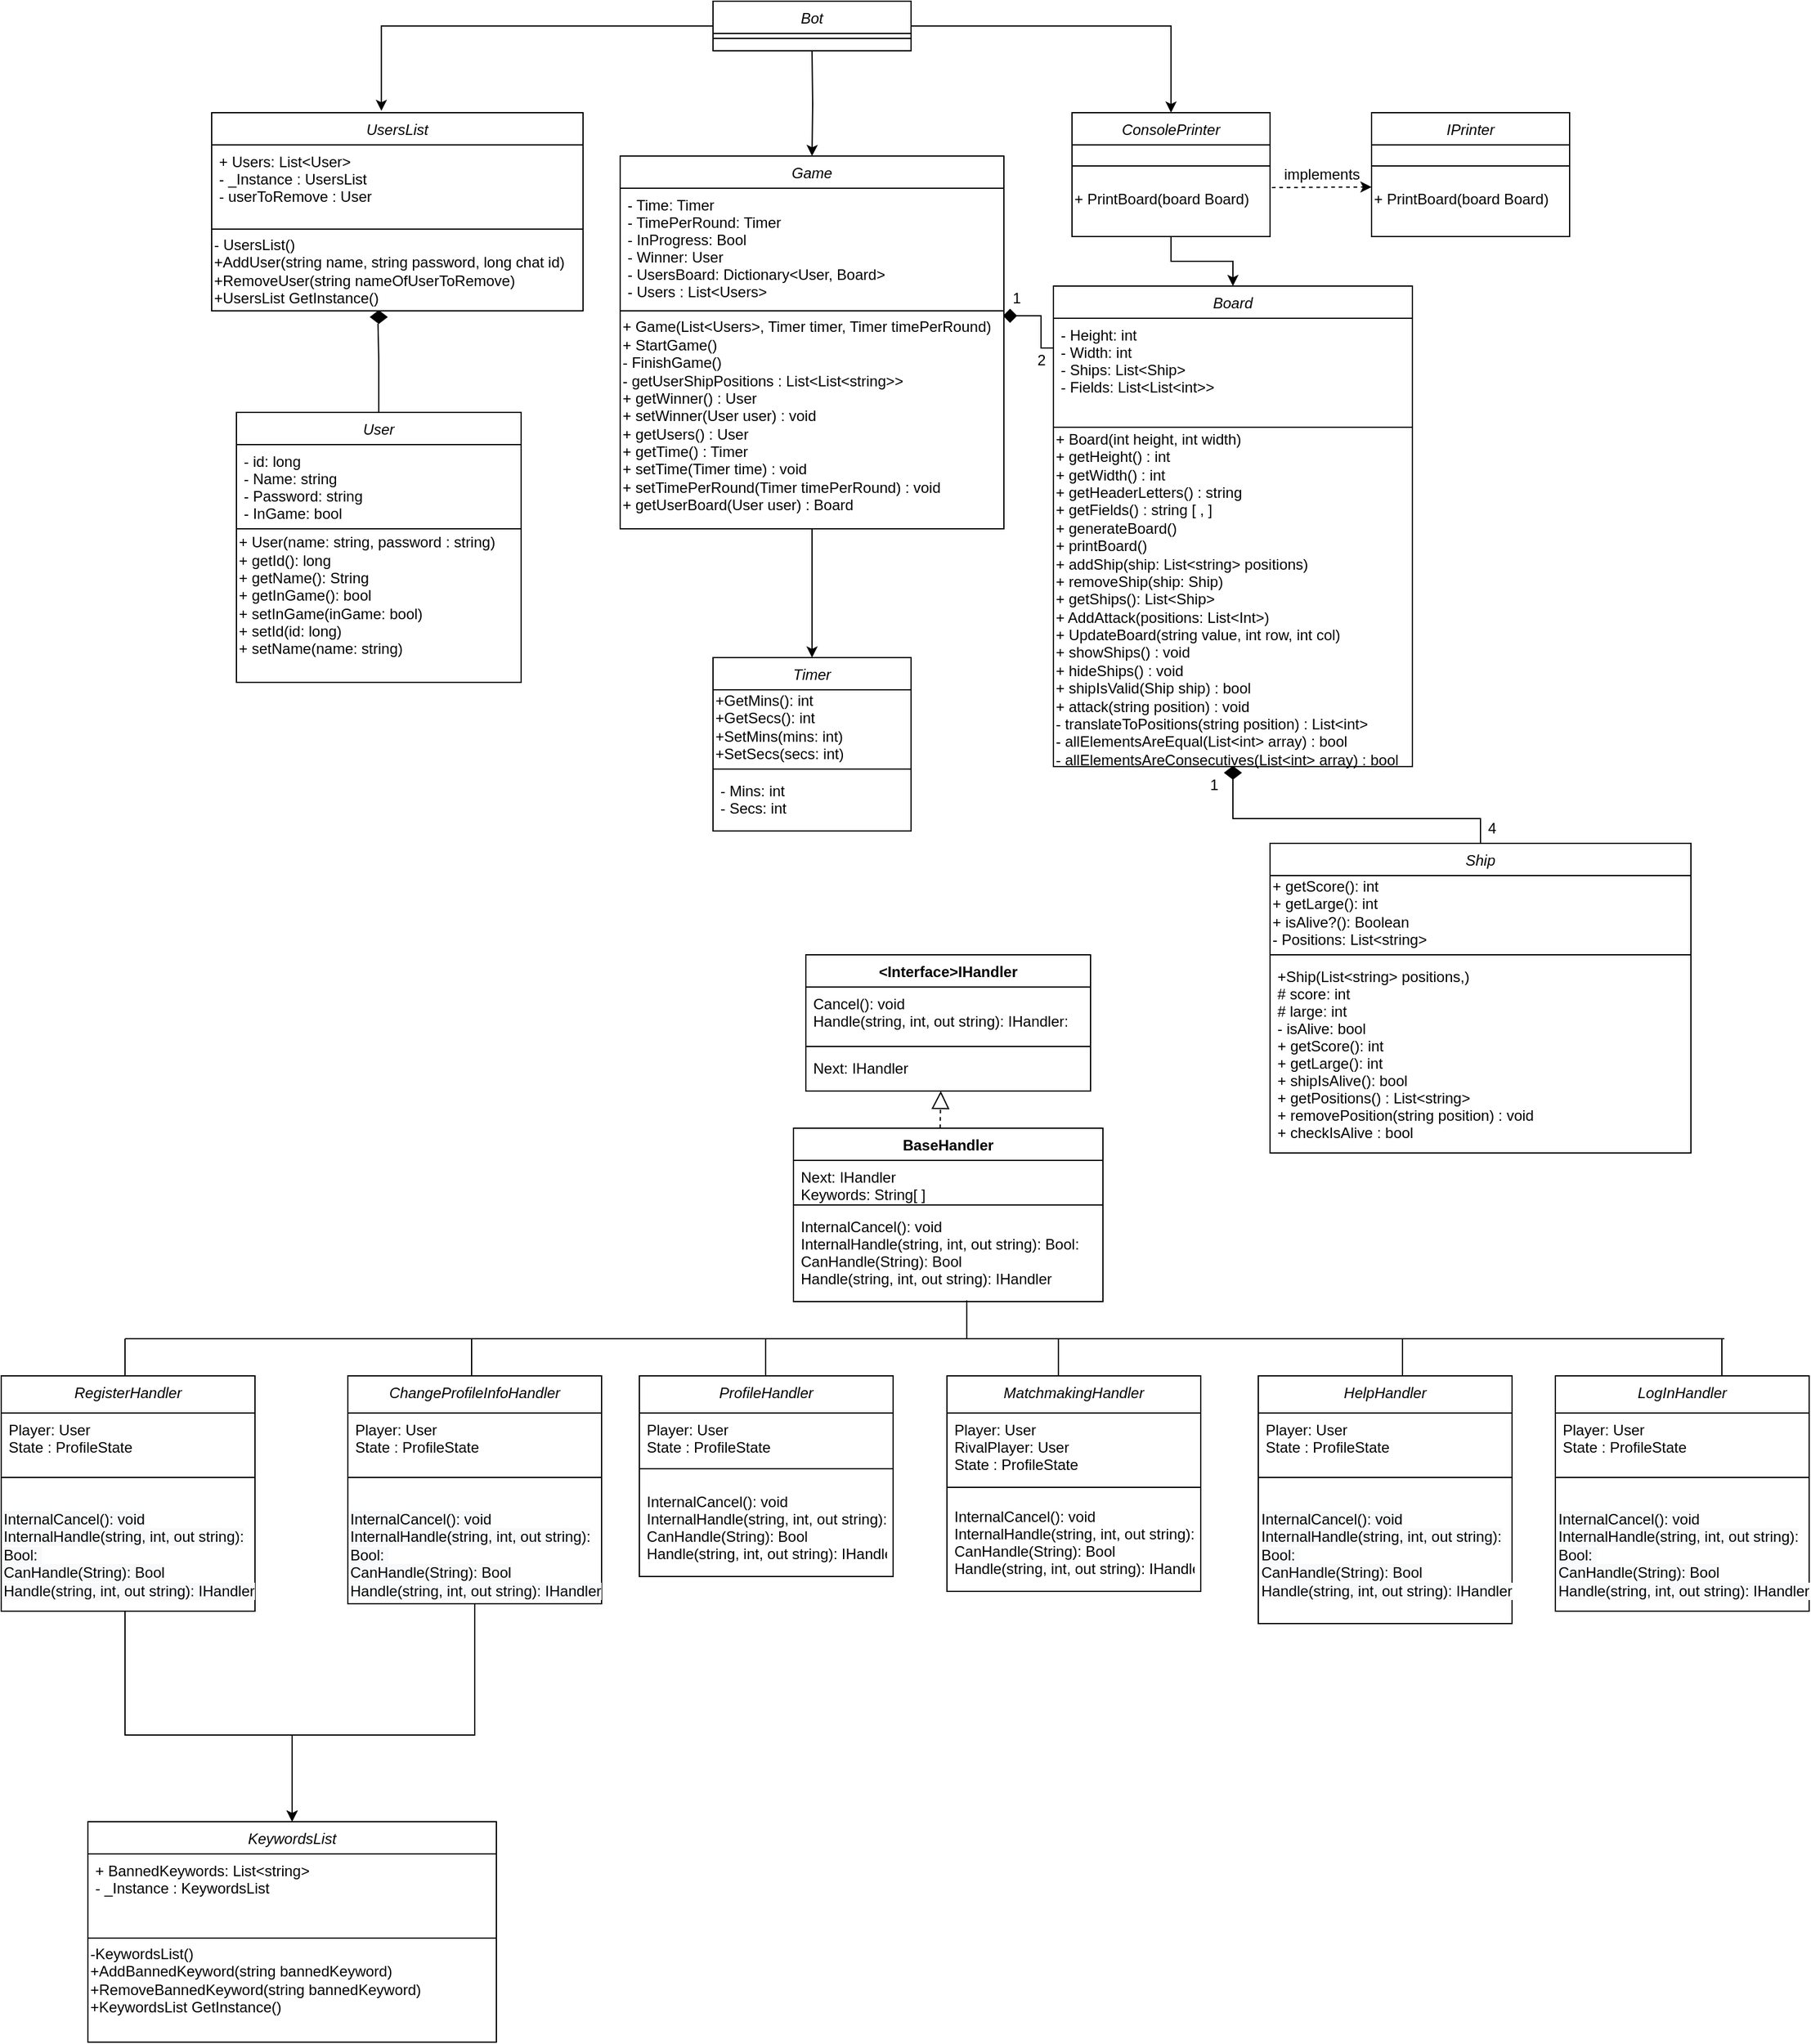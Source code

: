 <mxfile version="20.0.1" type="device"><diagram id="C5RBs43oDa-KdzZeNtuy" name="Page-1"><mxGraphModel dx="2249" dy="794" grid="1" gridSize="10" guides="1" tooltips="1" connect="1" arrows="1" fold="1" page="1" pageScale="1" pageWidth="827" pageHeight="1169" math="0" shadow="0"><root><mxCell id="WIyWlLk6GJQsqaUBKTNV-0"/><mxCell id="WIyWlLk6GJQsqaUBKTNV-1" parent="WIyWlLk6GJQsqaUBKTNV-0"/><mxCell id="zkfFHV4jXpPFQw0GAbJ--0" value="Ship" style="swimlane;fontStyle=2;align=center;verticalAlign=top;childLayout=stackLayout;horizontal=1;startSize=26;horizontalStack=0;resizeParent=1;resizeLast=0;collapsible=1;marginBottom=0;rounded=0;shadow=0;strokeWidth=1;" parent="WIyWlLk6GJQsqaUBKTNV-1" vertex="1"><mxGeometry x="235" y="680" width="340" height="250" as="geometry"><mxRectangle x="230" y="140" width="160" height="26" as="alternateBounds"/></mxGeometry></mxCell><mxCell id="Oa3BnOsL49yQoCvlADtk-10" value="+ getScore(): int&lt;br&gt;+ getLarge(): int&lt;br&gt;+ isAlive?(): Boolean&lt;br&gt;- Positions: List&amp;lt;string&amp;gt;" style="text;html=1;align=left;verticalAlign=middle;resizable=0;points=[];autosize=1;strokeColor=none;fillColor=none;" parent="zkfFHV4jXpPFQw0GAbJ--0" vertex="1"><mxGeometry y="26" width="340" height="60" as="geometry"/></mxCell><mxCell id="zkfFHV4jXpPFQw0GAbJ--4" value="" style="line;html=1;strokeWidth=1;align=left;verticalAlign=middle;spacingTop=-1;spacingLeft=3;spacingRight=3;rotatable=0;labelPosition=right;points=[];portConstraint=eastwest;" parent="zkfFHV4jXpPFQw0GAbJ--0" vertex="1"><mxGeometry y="86" width="340" height="8" as="geometry"/></mxCell><mxCell id="zkfFHV4jXpPFQw0GAbJ--3" value="+Ship(List&lt;string&gt; positions,)&#10;# score: int&#10;# large: int&#10;- isAlive: bool&#10;+ getScore(): int&#10;+ getLarge(): int&#10;+ shipIsAlive(): bool&#10;+ getPositions() : List&lt;string&gt;&#10;+ removePosition(string position) : void&#10;+ checkIsAlive : bool&#10;" style="text;align=left;verticalAlign=top;spacingLeft=4;spacingRight=4;overflow=hidden;rotatable=0;points=[[0,0.5],[1,0.5]];portConstraint=eastwest;rounded=0;shadow=0;html=0;" parent="zkfFHV4jXpPFQw0GAbJ--0" vertex="1"><mxGeometry y="94" width="340" height="156" as="geometry"/></mxCell><mxCell id="Oa3BnOsL49yQoCvlADtk-0" value="User" style="swimlane;fontStyle=2;align=center;verticalAlign=top;childLayout=stackLayout;horizontal=1;startSize=26;horizontalStack=0;resizeParent=1;resizeLast=0;collapsible=1;marginBottom=0;rounded=0;shadow=0;strokeWidth=1;" parent="WIyWlLk6GJQsqaUBKTNV-1" vertex="1"><mxGeometry x="-600" y="332" width="230" height="218" as="geometry"><mxRectangle x="230" y="140" width="160" height="26" as="alternateBounds"/></mxGeometry></mxCell><mxCell id="Oa3BnOsL49yQoCvlADtk-1" value="- id: long&#10;- Name: string&#10;- Password: string&#10;- InGame: bool" style="text;align=left;verticalAlign=top;spacingLeft=4;spacingRight=4;overflow=hidden;rotatable=0;points=[[0,0.5],[1,0.5]];portConstraint=eastwest;rounded=0;shadow=0;html=0;" parent="Oa3BnOsL49yQoCvlADtk-0" vertex="1"><mxGeometry y="26" width="230" height="64" as="geometry"/></mxCell><mxCell id="Oa3BnOsL49yQoCvlADtk-2" value="" style="line;html=1;strokeWidth=1;align=left;verticalAlign=middle;spacingTop=-1;spacingLeft=3;spacingRight=3;rotatable=0;labelPosition=right;points=[];portConstraint=eastwest;" parent="Oa3BnOsL49yQoCvlADtk-0" vertex="1"><mxGeometry y="90" width="230" height="8" as="geometry"/></mxCell><mxCell id="Oa3BnOsL49yQoCvlADtk-8" value="+ User(name: string, password : string)&amp;nbsp;&lt;br&gt;+ getId(): long&lt;br&gt;+ getName(): String&lt;br&gt;+ getInGame(): bool&lt;br&gt;+ setInGame(inGame: bool)&lt;br&gt;+ setId(id: long)&lt;br&gt;+ setName(name: string)" style="text;html=1;align=left;verticalAlign=middle;resizable=0;points=[];autosize=1;strokeColor=none;fillColor=none;" parent="Oa3BnOsL49yQoCvlADtk-0" vertex="1"><mxGeometry y="98" width="230" height="100" as="geometry"/></mxCell><mxCell id="Oa3BnOsL49yQoCvlADtk-11" value="Board" style="swimlane;fontStyle=2;align=center;verticalAlign=top;childLayout=stackLayout;horizontal=1;startSize=26;horizontalStack=0;resizeParent=1;resizeLast=0;collapsible=1;marginBottom=0;rounded=0;shadow=0;strokeWidth=1;" parent="WIyWlLk6GJQsqaUBKTNV-1" vertex="1"><mxGeometry x="60" y="230" width="290" height="388" as="geometry"><mxRectangle x="230" y="140" width="160" height="26" as="alternateBounds"/></mxGeometry></mxCell><mxCell id="Oa3BnOsL49yQoCvlADtk-12" value="- Height: int&#10;- Width: int&#10;- Ships: List&lt;Ship&gt;&#10;- Fields: List&lt;List&lt;int&gt;&gt;" style="text;align=left;verticalAlign=top;spacingLeft=4;spacingRight=4;overflow=hidden;rotatable=0;points=[[0,0.5],[1,0.5]];portConstraint=eastwest;rounded=0;shadow=0;html=0;" parent="Oa3BnOsL49yQoCvlADtk-11" vertex="1"><mxGeometry y="26" width="290" height="84" as="geometry"/></mxCell><mxCell id="Oa3BnOsL49yQoCvlADtk-13" value="" style="line;html=1;strokeWidth=1;align=left;verticalAlign=middle;spacingTop=-1;spacingLeft=3;spacingRight=3;rotatable=0;labelPosition=right;points=[];portConstraint=eastwest;" parent="Oa3BnOsL49yQoCvlADtk-11" vertex="1"><mxGeometry y="110" width="290" height="8" as="geometry"/></mxCell><mxCell id="Oa3BnOsL49yQoCvlADtk-14" value="+ Board(int height, int width)&lt;br&gt;+ getHeight() : int&lt;br&gt;+ getWidth() : int&lt;br&gt;+ getHeaderLetters() : string&lt;br&gt;+ getFields() : string [ , ]&lt;br&gt;+ generateBoard()&lt;br&gt;+ printBoard()&lt;br&gt;+ addShip(ship: List&amp;lt;string&amp;gt; positions)&lt;br&gt;+ removeShip(ship: Ship)&lt;br&gt;+ getShips(): List&amp;lt;Ship&amp;gt;&lt;br&gt;+ AddAttack(positions: List&amp;lt;Int&amp;gt;)&lt;br&gt;+ UpdateBoard(string value, int row, int col)&lt;br&gt;+ showShips() : void&lt;br&gt;+ hideShips() : void&lt;br&gt;+ shipIsValid(Ship ship) : bool&lt;br&gt;+ attack(string position) : void&lt;br&gt;- translateToPositions(string position) : List&amp;lt;int&amp;gt;&lt;br&gt;- allElementsAreEqual(List&amp;lt;int&amp;gt; array) : bool&lt;br&gt;- allElementsAreConsecutives(List&amp;lt;int&amp;gt; array) : bool" style="text;html=1;align=left;verticalAlign=middle;resizable=0;points=[];autosize=1;strokeColor=none;fillColor=none;" parent="Oa3BnOsL49yQoCvlADtk-11" vertex="1"><mxGeometry y="118" width="290" height="270" as="geometry"/></mxCell><mxCell id="Oa3BnOsL49yQoCvlADtk-26" style="edgeStyle=orthogonalEdgeStyle;rounded=0;orthogonalLoop=1;jettySize=auto;html=1;entryX=0.457;entryY=-0.009;entryDx=0;entryDy=0;entryPerimeter=0;" parent="WIyWlLk6GJQsqaUBKTNV-1" source="Oa3BnOsL49yQoCvlADtk-15" target="OAGCVq-hqidTslg90V7y-17" edge="1"><mxGeometry relative="1" as="geometry"/></mxCell><mxCell id="Oa3BnOsL49yQoCvlADtk-27" style="edgeStyle=orthogonalEdgeStyle;rounded=0;orthogonalLoop=1;jettySize=auto;html=1;entryX=0.5;entryY=0;entryDx=0;entryDy=0;" parent="WIyWlLk6GJQsqaUBKTNV-1" target="Oa3BnOsL49yQoCvlADtk-20" edge="1"><mxGeometry relative="1" as="geometry"><mxPoint x="-135" y="40" as="sourcePoint"/></mxGeometry></mxCell><mxCell id="Oa3BnOsL49yQoCvlADtk-32" style="edgeStyle=orthogonalEdgeStyle;rounded=0;orthogonalLoop=1;jettySize=auto;html=1;entryX=0.5;entryY=0;entryDx=0;entryDy=0;" parent="WIyWlLk6GJQsqaUBKTNV-1" source="Oa3BnOsL49yQoCvlADtk-15" target="Oa3BnOsL49yQoCvlADtk-28" edge="1"><mxGeometry relative="1" as="geometry"/></mxCell><mxCell id="Oa3BnOsL49yQoCvlADtk-15" value="Bot" style="swimlane;fontStyle=2;align=center;verticalAlign=top;childLayout=stackLayout;horizontal=1;startSize=26;horizontalStack=0;resizeParent=1;resizeLast=0;collapsible=1;marginBottom=0;rounded=0;shadow=0;strokeWidth=1;" parent="WIyWlLk6GJQsqaUBKTNV-1" vertex="1"><mxGeometry x="-215" width="160" height="40" as="geometry"><mxRectangle x="230" y="140" width="160" height="26" as="alternateBounds"/></mxGeometry></mxCell><mxCell id="Oa3BnOsL49yQoCvlADtk-17" value="" style="line;html=1;strokeWidth=1;align=left;verticalAlign=middle;spacingTop=-1;spacingLeft=3;spacingRight=3;rotatable=0;labelPosition=right;points=[];portConstraint=eastwest;" parent="Oa3BnOsL49yQoCvlADtk-15" vertex="1"><mxGeometry y="26" width="160" height="8" as="geometry"/></mxCell><mxCell id="Oa3BnOsL49yQoCvlADtk-20" value="Game" style="swimlane;fontStyle=2;align=center;verticalAlign=top;childLayout=stackLayout;horizontal=1;startSize=26;horizontalStack=0;resizeParent=1;resizeLast=0;collapsible=1;marginBottom=0;rounded=0;shadow=0;strokeWidth=1;" parent="WIyWlLk6GJQsqaUBKTNV-1" vertex="1"><mxGeometry x="-290" y="125" width="310" height="301" as="geometry"><mxRectangle x="230" y="140" width="160" height="26" as="alternateBounds"/></mxGeometry></mxCell><mxCell id="Oa3BnOsL49yQoCvlADtk-21" value="- Time: Timer&#10;- TimePerRound: Timer&#10;- InProgress: Bool&#10;- Winner: User&#10;- UsersBoard: Dictionary&lt;User, Board&gt;&#10;- Users : List&lt;Users&gt;&#10;&#10;" style="text;align=left;verticalAlign=top;spacingLeft=4;spacingRight=4;overflow=hidden;rotatable=0;points=[[0,0.5],[1,0.5]];portConstraint=eastwest;rounded=0;shadow=0;html=0;" parent="Oa3BnOsL49yQoCvlADtk-20" vertex="1"><mxGeometry y="26" width="310" height="94" as="geometry"/></mxCell><mxCell id="Oa3BnOsL49yQoCvlADtk-22" value="" style="line;html=1;strokeWidth=1;align=left;verticalAlign=middle;spacingTop=-1;spacingLeft=3;spacingRight=3;rotatable=0;labelPosition=right;points=[];portConstraint=eastwest;" parent="Oa3BnOsL49yQoCvlADtk-20" vertex="1"><mxGeometry y="120" width="310" height="10" as="geometry"/></mxCell><mxCell id="Oa3BnOsL49yQoCvlADtk-23" value="+ Game(List&amp;lt;Users&amp;gt;, Timer timer, Timer timePerRound)&lt;br&gt;+ StartGame()&lt;br&gt;- FinishGame()&lt;br&gt;- getUserShipPositions : List&amp;lt;List&amp;lt;string&amp;gt;&amp;gt;&lt;br&gt;+ getWinner() : User&lt;br&gt;+ setWinner(User user) : void&lt;br&gt;+ getUsers() : User&lt;br&gt;+ getTime() : Timer&lt;br&gt;+ setTime(Timer time) : void&lt;br&gt;+ setTimePerRound(Timer timePerRound) : void&lt;br&gt;+ getUserBoard(User user) : Board" style="text;html=1;align=left;verticalAlign=middle;resizable=0;points=[];autosize=1;strokeColor=none;fillColor=none;" parent="Oa3BnOsL49yQoCvlADtk-20" vertex="1"><mxGeometry y="130" width="310" height="160" as="geometry"/></mxCell><mxCell id="Oa3BnOsL49yQoCvlADtk-28" value="ConsolePrinter" style="swimlane;fontStyle=2;align=center;verticalAlign=top;childLayout=stackLayout;horizontal=1;startSize=26;horizontalStack=0;resizeParent=1;resizeLast=0;collapsible=1;marginBottom=0;rounded=0;shadow=0;strokeWidth=1;" parent="WIyWlLk6GJQsqaUBKTNV-1" vertex="1"><mxGeometry x="75" y="90" width="160" height="100" as="geometry"><mxRectangle x="230" y="140" width="160" height="26" as="alternateBounds"/></mxGeometry></mxCell><mxCell id="Oa3BnOsL49yQoCvlADtk-30" value="" style="line;html=1;strokeWidth=1;align=left;verticalAlign=middle;spacingTop=-1;spacingLeft=3;spacingRight=3;rotatable=0;labelPosition=right;points=[];portConstraint=eastwest;" parent="Oa3BnOsL49yQoCvlADtk-28" vertex="1"><mxGeometry y="26" width="160" height="34" as="geometry"/></mxCell><mxCell id="Oa3BnOsL49yQoCvlADtk-31" value="+ PrintBoard(board Board)" style="text;html=1;align=left;verticalAlign=middle;resizable=0;points=[];autosize=1;strokeColor=none;fillColor=none;" parent="Oa3BnOsL49yQoCvlADtk-28" vertex="1"><mxGeometry y="60" width="160" height="20" as="geometry"/></mxCell><mxCell id="Oa3BnOsL49yQoCvlADtk-37" style="edgeStyle=orthogonalEdgeStyle;rounded=0;orthogonalLoop=1;jettySize=auto;html=1;entryX=0.5;entryY=0;entryDx=0;entryDy=0;exitX=0.5;exitY=1;exitDx=0;exitDy=0;" parent="WIyWlLk6GJQsqaUBKTNV-1" source="Oa3BnOsL49yQoCvlADtk-28" target="Oa3BnOsL49yQoCvlADtk-11" edge="1"><mxGeometry relative="1" as="geometry"><mxPoint x="120" y="200" as="sourcePoint"/></mxGeometry></mxCell><mxCell id="bSqjZZMT7xmnevvYRMz8-1" value="" style="rhombus;whiteSpace=wrap;html=1;fillColor=#000000;" parent="WIyWlLk6GJQsqaUBKTNV-1" vertex="1"><mxGeometry x="20" y="249" width="10" height="10" as="geometry"/></mxCell><mxCell id="bSqjZZMT7xmnevvYRMz8-3" value="1" style="text;html=1;align=center;verticalAlign=middle;resizable=0;points=[];autosize=1;strokeColor=none;fillColor=none;" parent="WIyWlLk6GJQsqaUBKTNV-1" vertex="1"><mxGeometry x="20" y="230" width="20" height="20" as="geometry"/></mxCell><mxCell id="bSqjZZMT7xmnevvYRMz8-4" value="2" style="text;html=1;align=center;verticalAlign=middle;resizable=0;points=[];autosize=1;strokeColor=none;fillColor=none;" parent="WIyWlLk6GJQsqaUBKTNV-1" vertex="1"><mxGeometry x="40" y="280" width="20" height="20" as="geometry"/></mxCell><mxCell id="9Ivj33_XYbk1Kyzs23di-0" value="" style="endArrow=none;html=1;rounded=0;entryX=1;entryY=0.5;entryDx=0;entryDy=0;" parent="WIyWlLk6GJQsqaUBKTNV-1" target="bSqjZZMT7xmnevvYRMz8-1" edge="1"><mxGeometry width="50" height="50" relative="1" as="geometry"><mxPoint x="60" y="280" as="sourcePoint"/><mxPoint x="-30" y="260" as="targetPoint"/><Array as="points"><mxPoint x="50" y="280"/><mxPoint x="50" y="254"/></Array></mxGeometry></mxCell><mxCell id="9Ivj33_XYbk1Kyzs23di-4" value="IPrinter" style="swimlane;fontStyle=2;align=center;verticalAlign=top;childLayout=stackLayout;horizontal=1;startSize=26;horizontalStack=0;resizeParent=1;resizeLast=0;collapsible=1;marginBottom=0;rounded=0;shadow=0;strokeWidth=1;" parent="WIyWlLk6GJQsqaUBKTNV-1" vertex="1"><mxGeometry x="317" y="90" width="160" height="100" as="geometry"><mxRectangle x="230" y="140" width="160" height="26" as="alternateBounds"/></mxGeometry></mxCell><mxCell id="9Ivj33_XYbk1Kyzs23di-6" value="" style="line;html=1;strokeWidth=1;align=left;verticalAlign=middle;spacingTop=-1;spacingLeft=3;spacingRight=3;rotatable=0;labelPosition=right;points=[];portConstraint=eastwest;" parent="9Ivj33_XYbk1Kyzs23di-4" vertex="1"><mxGeometry y="26" width="160" height="34" as="geometry"/></mxCell><mxCell id="9Ivj33_XYbk1Kyzs23di-7" value="+ PrintBoard(board Board)" style="text;html=1;align=left;verticalAlign=middle;resizable=0;points=[];autosize=1;strokeColor=none;fillColor=none;" parent="9Ivj33_XYbk1Kyzs23di-4" vertex="1"><mxGeometry y="60" width="160" height="20" as="geometry"/></mxCell><mxCell id="9Ivj33_XYbk1Kyzs23di-9" value="implements" style="text;html=1;strokeColor=none;fillColor=none;align=center;verticalAlign=middle;whiteSpace=wrap;rounded=0;" parent="WIyWlLk6GJQsqaUBKTNV-1" vertex="1"><mxGeometry x="247" y="125" width="60" height="30" as="geometry"/></mxCell><mxCell id="9Ivj33_XYbk1Kyzs23di-12" value="" style="endArrow=none;html=1;rounded=0;exitX=0.5;exitY=0;exitDx=0;exitDy=0;entryX=0.5;entryY=1;entryDx=0;entryDy=0;startArrow=none;" parent="WIyWlLk6GJQsqaUBKTNV-1" source="9qXfuCh5ihIQ6grGx1w4-24" target="Oa3BnOsL49yQoCvlADtk-11" edge="1"><mxGeometry width="50" height="50" relative="1" as="geometry"><mxPoint x="-123" y="570" as="sourcePoint"/><mxPoint x="47" y="440" as="targetPoint"/><Array as="points"/></mxGeometry></mxCell><mxCell id="9Ivj33_XYbk1Kyzs23di-13" value="1" style="text;html=1;strokeColor=none;fillColor=none;align=center;verticalAlign=middle;whiteSpace=wrap;rounded=0;" parent="WIyWlLk6GJQsqaUBKTNV-1" vertex="1"><mxGeometry x="160" y="618" width="60" height="30" as="geometry"/></mxCell><mxCell id="9Ivj33_XYbk1Kyzs23di-14" value="4" style="text;html=1;align=center;verticalAlign=middle;resizable=0;points=[];autosize=1;strokeColor=none;fillColor=none;" parent="WIyWlLk6GJQsqaUBKTNV-1" vertex="1"><mxGeometry x="404" y="658" width="20" height="20" as="geometry"/></mxCell><mxCell id="9qXfuCh5ihIQ6grGx1w4-3" value="" style="endArrow=classic;html=1;rounded=0;dashed=1;exitX=1.009;exitY=1.013;exitDx=0;exitDy=0;exitPerimeter=0;" parent="WIyWlLk6GJQsqaUBKTNV-1" edge="1"><mxGeometry relative="1" as="geometry"><mxPoint x="236.44" y="150.442" as="sourcePoint"/><mxPoint x="317" y="150" as="targetPoint"/></mxGeometry></mxCell><mxCell id="9qXfuCh5ihIQ6grGx1w4-7" value="Timer" style="swimlane;fontStyle=2;align=center;verticalAlign=top;childLayout=stackLayout;horizontal=1;startSize=26;horizontalStack=0;resizeParent=1;resizeLast=0;collapsible=1;marginBottom=0;rounded=0;shadow=0;strokeWidth=1;" parent="WIyWlLk6GJQsqaUBKTNV-1" vertex="1"><mxGeometry x="-215" y="530" width="160" height="140" as="geometry"><mxRectangle x="230" y="140" width="160" height="26" as="alternateBounds"/></mxGeometry></mxCell><mxCell id="9qXfuCh5ihIQ6grGx1w4-10" value="+GetMins(): int&lt;br&gt;+GetSecs(): int&lt;br&gt;+SetMins(mins: int)&lt;br&gt;+SetSecs(secs: int)" style="text;html=1;align=left;verticalAlign=middle;resizable=0;points=[];autosize=1;strokeColor=none;fillColor=none;" parent="9qXfuCh5ihIQ6grGx1w4-7" vertex="1"><mxGeometry y="26" width="160" height="60" as="geometry"/></mxCell><mxCell id="9qXfuCh5ihIQ6grGx1w4-9" value="" style="line;html=1;strokeWidth=1;align=left;verticalAlign=middle;spacingTop=-1;spacingLeft=3;spacingRight=3;rotatable=0;labelPosition=right;points=[];portConstraint=eastwest;" parent="9qXfuCh5ihIQ6grGx1w4-7" vertex="1"><mxGeometry y="86" width="160" height="8" as="geometry"/></mxCell><mxCell id="9qXfuCh5ihIQ6grGx1w4-8" value="- Mins: int&#10;- Secs: int" style="text;align=left;verticalAlign=top;spacingLeft=4;spacingRight=4;overflow=hidden;rotatable=0;points=[[0,0.5],[1,0.5]];portConstraint=eastwest;rounded=0;shadow=0;html=0;" parent="9qXfuCh5ihIQ6grGx1w4-7" vertex="1"><mxGeometry y="94" width="160" height="46" as="geometry"/></mxCell><mxCell id="9qXfuCh5ihIQ6grGx1w4-24" value="&lt;span style=&quot;color: rgba(0, 0, 0, 0); font-family: monospace; font-size: 0px; text-align: start;&quot;&gt;%3CmxGraphModel%3E%3Croot%3E%3CmxCell%20id%3D%220%22%2F%3E%3CmxCell%20id%3D%221%22%20parent%3D%220%22%2F%3E%3CmxCell%20id%3D%222%22%20value%3D%22%22%20style%3D%22endArrow%3Dnone%3Bhtml%3D1%3Brounded%3D0%3BexitX%3D0.5%3BexitY%3D0%3BexitDx%3D0%3BexitDy%3D0%3BentryX%3D0.5%3BentryY%3D1%3BentryDx%3D0%3BentryDy%3D0%3B%22%20edge%3D%221%22%20parent%3D%221%22%3E%3CmxGeometry%20width%3D%2250%22%20height%3D%2250%22%20relative%3D%221%22%20as%3D%22geometry%22%3E%3CmxPoint%20x%3D%22155%22%20y%3D%22550%22%20as%3D%22sourcePoint%22%2F%3E%3CmxPoint%20x%3D%22155%22%20y%3D%22460%22%20as%3D%22targetPoint%22%2F%3E%3CArray%20as%3D%22points%22%3E%3CmxPoint%20x%3D%22155%22%20y%3D%22490%22%2F%3E%3C%2FArray%3E%3C%2FmxGeometry%3E%3C%2FmxCell%3E%3C%2Froot%3E%3C%2FmxGraphModel%3E&lt;/span&gt;" style="rhombus;whiteSpace=wrap;html=1;fillColor=#000000;" parent="WIyWlLk6GJQsqaUBKTNV-1" vertex="1"><mxGeometry x="198.5" y="618" width="13" height="10" as="geometry"/></mxCell><mxCell id="9qXfuCh5ihIQ6grGx1w4-25" value="" style="endArrow=none;html=1;rounded=0;exitX=0.5;exitY=0;exitDx=0;exitDy=0;entryX=0.5;entryY=1;entryDx=0;entryDy=0;" parent="WIyWlLk6GJQsqaUBKTNV-1" target="9qXfuCh5ihIQ6grGx1w4-24" edge="1" source="zkfFHV4jXpPFQw0GAbJ--0"><mxGeometry width="50" height="50" relative="1" as="geometry"><mxPoint x="360" y="490" as="sourcePoint"/><mxPoint x="200" y="630" as="targetPoint"/><Array as="points"><mxPoint x="405" y="660"/><mxPoint x="205" y="660"/></Array></mxGeometry></mxCell><mxCell id="9qXfuCh5ihIQ6grGx1w4-26" value="" style="endArrow=classic;html=1;rounded=0;exitX=0.5;exitY=1;exitDx=0;exitDy=0;entryX=0.5;entryY=0;entryDx=0;entryDy=0;" parent="WIyWlLk6GJQsqaUBKTNV-1" source="Oa3BnOsL49yQoCvlADtk-20" edge="1" target="9qXfuCh5ihIQ6grGx1w4-7"><mxGeometry width="50" height="50" relative="1" as="geometry"><mxPoint x="-53" y="570" as="sourcePoint"/><mxPoint x="-115" y="530" as="targetPoint"/></mxGeometry></mxCell><mxCell id="S4wN4refPScA53FnZciP-18" value="HelpHandler&#10;" style="swimlane;fontStyle=2;align=center;verticalAlign=top;childLayout=stackLayout;horizontal=1;startSize=30;horizontalStack=0;resizeParent=1;resizeLast=0;collapsible=1;marginBottom=0;rounded=0;shadow=0;strokeWidth=1;" parent="WIyWlLk6GJQsqaUBKTNV-1" vertex="1"><mxGeometry x="225.5" y="1110" width="205" height="200" as="geometry"><mxRectangle x="230" y="140" width="160" height="26" as="alternateBounds"/></mxGeometry></mxCell><mxCell id="OAGCVq-hqidTslg90V7y-7" value="Player: User&#10;State : ProfileState" style="text;strokeColor=none;fillColor=none;align=left;verticalAlign=top;spacingLeft=4;spacingRight=4;overflow=hidden;rotatable=0;points=[[0,0.5],[1,0.5]];portConstraint=eastwest;" vertex="1" parent="S4wN4refPScA53FnZciP-18"><mxGeometry y="30" width="205" height="32" as="geometry"/></mxCell><mxCell id="S4wN4refPScA53FnZciP-19" value="" style="line;html=1;strokeWidth=1;align=left;verticalAlign=middle;spacingTop=-1;spacingLeft=3;spacingRight=3;rotatable=0;labelPosition=right;points=[];portConstraint=eastwest;" parent="S4wN4refPScA53FnZciP-18" vertex="1"><mxGeometry y="62" width="205" height="40" as="geometry"/></mxCell><mxCell id="OAGCVq-hqidTslg90V7y-14" value="&lt;span style=&quot;color: rgb(0, 0, 0); font-family: Helvetica; font-size: 12px; font-style: normal; font-variant-ligatures: normal; font-variant-caps: normal; font-weight: 400; letter-spacing: normal; orphans: 2; text-align: left; text-indent: 0px; text-transform: none; widows: 2; word-spacing: 0px; -webkit-text-stroke-width: 0px; background-color: rgb(248, 249, 250); text-decoration-thickness: initial; text-decoration-style: initial; text-decoration-color: initial; float: none; display: inline !important;&quot;&gt;InternalCancel(): void&lt;/span&gt;&lt;br style=&quot;padding: 0px; margin: 0px; color: rgb(0, 0, 0); font-family: Helvetica; font-size: 12px; font-style: normal; font-variant-ligatures: normal; font-variant-caps: normal; font-weight: 400; letter-spacing: normal; orphans: 2; text-align: left; text-indent: 0px; text-transform: none; widows: 2; word-spacing: 0px; -webkit-text-stroke-width: 0px; background-color: rgb(248, 249, 250); text-decoration-thickness: initial; text-decoration-style: initial; text-decoration-color: initial;&quot;&gt;&lt;span style=&quot;color: rgb(0, 0, 0); font-family: Helvetica; font-size: 12px; font-style: normal; font-variant-ligatures: normal; font-variant-caps: normal; font-weight: 400; letter-spacing: normal; orphans: 2; text-align: left; text-indent: 0px; text-transform: none; widows: 2; word-spacing: 0px; -webkit-text-stroke-width: 0px; background-color: rgb(248, 249, 250); text-decoration-thickness: initial; text-decoration-style: initial; text-decoration-color: initial; float: none; display: inline !important;&quot;&gt;InternalHandle(string, int, out string): Bool:&amp;nbsp;&lt;/span&gt;&lt;br style=&quot;padding: 0px; margin: 0px; color: rgb(0, 0, 0); font-family: Helvetica; font-size: 12px; font-style: normal; font-variant-ligatures: normal; font-variant-caps: normal; font-weight: 400; letter-spacing: normal; orphans: 2; text-align: left; text-indent: 0px; text-transform: none; widows: 2; word-spacing: 0px; -webkit-text-stroke-width: 0px; background-color: rgb(248, 249, 250); text-decoration-thickness: initial; text-decoration-style: initial; text-decoration-color: initial;&quot;&gt;&lt;span style=&quot;color: rgb(0, 0, 0); font-family: Helvetica; font-size: 12px; font-style: normal; font-variant-ligatures: normal; font-variant-caps: normal; font-weight: 400; letter-spacing: normal; orphans: 2; text-align: left; text-indent: 0px; text-transform: none; widows: 2; word-spacing: 0px; -webkit-text-stroke-width: 0px; background-color: rgb(248, 249, 250); text-decoration-thickness: initial; text-decoration-style: initial; text-decoration-color: initial; float: none; display: inline !important;&quot;&gt;CanHandle(String): Bool&lt;/span&gt;&lt;br style=&quot;padding: 0px; margin: 0px; color: rgb(0, 0, 0); font-family: Helvetica; font-size: 12px; font-style: normal; font-variant-ligatures: normal; font-variant-caps: normal; font-weight: 400; letter-spacing: normal; orphans: 2; text-align: left; text-indent: 0px; text-transform: none; widows: 2; word-spacing: 0px; -webkit-text-stroke-width: 0px; background-color: rgb(248, 249, 250); text-decoration-thickness: initial; text-decoration-style: initial; text-decoration-color: initial;&quot;&gt;&lt;span style=&quot;color: rgb(0, 0, 0); font-family: Helvetica; font-size: 12px; font-style: normal; font-variant-ligatures: normal; font-variant-caps: normal; font-weight: 400; letter-spacing: normal; orphans: 2; text-align: left; text-indent: 0px; text-transform: none; widows: 2; word-spacing: 0px; -webkit-text-stroke-width: 0px; background-color: rgb(248, 249, 250); text-decoration-thickness: initial; text-decoration-style: initial; text-decoration-color: initial; float: none; display: inline !important;&quot;&gt;Handle(string, int, out string): IHandler&lt;/span&gt;" style="text;whiteSpace=wrap;html=1;" vertex="1" parent="S4wN4refPScA53FnZciP-18"><mxGeometry y="102" width="205" height="70" as="geometry"/></mxCell><mxCell id="S4wN4refPScA53FnZciP-22" value="MatchmakingHandler" style="swimlane;fontStyle=2;align=center;verticalAlign=top;childLayout=stackLayout;horizontal=1;startSize=30;horizontalStack=0;resizeParent=1;resizeLast=0;collapsible=1;marginBottom=0;rounded=0;shadow=0;strokeWidth=1;" parent="WIyWlLk6GJQsqaUBKTNV-1" vertex="1"><mxGeometry x="-26" y="1110" width="205" height="174" as="geometry"><mxRectangle x="230" y="140" width="160" height="26" as="alternateBounds"/></mxGeometry></mxCell><mxCell id="OAGCVq-hqidTslg90V7y-6" value="Player: User&#10;RivalPlayer: User&#10;State : ProfileState" style="text;strokeColor=none;fillColor=none;align=left;verticalAlign=top;spacingLeft=4;spacingRight=4;overflow=hidden;rotatable=0;points=[[0,0.5],[1,0.5]];portConstraint=eastwest;" vertex="1" parent="S4wN4refPScA53FnZciP-22"><mxGeometry y="30" width="205" height="50" as="geometry"/></mxCell><mxCell id="S4wN4refPScA53FnZciP-23" value="" style="line;html=1;strokeWidth=1;align=left;verticalAlign=middle;spacingTop=-1;spacingLeft=3;spacingRight=3;rotatable=0;labelPosition=right;points=[];portConstraint=eastwest;" parent="S4wN4refPScA53FnZciP-22" vertex="1"><mxGeometry y="80" width="205" height="20" as="geometry"/></mxCell><mxCell id="OAGCVq-hqidTslg90V7y-4" value="InternalCancel(): void&#10;InternalHandle(string, int, out string): Bool: &#10;CanHandle(String): Bool&#10;Handle(string, int, out string): IHandler" style="text;strokeColor=none;fillColor=none;align=left;verticalAlign=top;spacingLeft=4;spacingRight=4;overflow=hidden;rotatable=0;points=[[0,0.5],[1,0.5]];portConstraint=eastwest;" vertex="1" parent="S4wN4refPScA53FnZciP-22"><mxGeometry y="100" width="205" height="74" as="geometry"/></mxCell><mxCell id="S4wN4refPScA53FnZciP-24" value="ProfileHandler" style="swimlane;fontStyle=2;align=center;verticalAlign=top;childLayout=stackLayout;horizontal=1;startSize=30;horizontalStack=0;resizeParent=1;resizeLast=0;collapsible=1;marginBottom=0;rounded=0;shadow=0;strokeWidth=1;" parent="WIyWlLk6GJQsqaUBKTNV-1" vertex="1"><mxGeometry x="-274.5" y="1110" width="205" height="162" as="geometry"><mxRectangle x="230" y="140" width="160" height="26" as="alternateBounds"/></mxGeometry></mxCell><mxCell id="OAGCVq-hqidTslg90V7y-5" value="Player: User&#10;State : ProfileState" style="text;strokeColor=none;fillColor=none;align=left;verticalAlign=top;spacingLeft=4;spacingRight=4;overflow=hidden;rotatable=0;points=[[0,0.5],[1,0.5]];portConstraint=eastwest;" vertex="1" parent="S4wN4refPScA53FnZciP-24"><mxGeometry y="30" width="205" height="32" as="geometry"/></mxCell><mxCell id="S4wN4refPScA53FnZciP-25" value="" style="line;html=1;strokeWidth=1;align=left;verticalAlign=middle;spacingTop=-1;spacingLeft=3;spacingRight=3;rotatable=0;labelPosition=right;points=[];portConstraint=eastwest;" parent="S4wN4refPScA53FnZciP-24" vertex="1"><mxGeometry y="62" width="205" height="26" as="geometry"/></mxCell><mxCell id="OAGCVq-hqidTslg90V7y-11" value="InternalCancel(): void&#10;InternalHandle(string, int, out string): Bool: &#10;CanHandle(String): Bool&#10;Handle(string, int, out string): IHandler" style="text;strokeColor=none;fillColor=none;align=left;verticalAlign=top;spacingLeft=4;spacingRight=4;overflow=hidden;rotatable=0;points=[[0,0.5],[1,0.5]];portConstraint=eastwest;" vertex="1" parent="S4wN4refPScA53FnZciP-24"><mxGeometry y="88" width="205" height="74" as="geometry"/></mxCell><mxCell id="S4wN4refPScA53FnZciP-26" value="RegisterHandler" style="swimlane;fontStyle=2;align=center;verticalAlign=top;childLayout=stackLayout;horizontal=1;startSize=30;horizontalStack=0;resizeParent=1;resizeLast=0;collapsible=1;marginBottom=0;rounded=0;shadow=0;strokeWidth=1;" parent="WIyWlLk6GJQsqaUBKTNV-1" vertex="1"><mxGeometry x="-790" y="1110" width="205" height="190" as="geometry"><mxRectangle x="230" y="140" width="160" height="26" as="alternateBounds"/></mxGeometry></mxCell><mxCell id="OAGCVq-hqidTslg90V7y-10" value="Player: User&#10;State : ProfileState" style="text;strokeColor=none;fillColor=none;align=left;verticalAlign=top;spacingLeft=4;spacingRight=4;overflow=hidden;rotatable=0;points=[[0,0.5],[1,0.5]];portConstraint=eastwest;" vertex="1" parent="S4wN4refPScA53FnZciP-26"><mxGeometry y="30" width="205" height="32" as="geometry"/></mxCell><mxCell id="S4wN4refPScA53FnZciP-27" value="" style="line;html=1;strokeWidth=1;align=left;verticalAlign=middle;spacingTop=-1;spacingLeft=3;spacingRight=3;rotatable=0;labelPosition=right;points=[];portConstraint=eastwest;" parent="S4wN4refPScA53FnZciP-26" vertex="1"><mxGeometry y="62" width="205" height="40" as="geometry"/></mxCell><mxCell id="OAGCVq-hqidTslg90V7y-13" value="&lt;span style=&quot;color: rgb(0, 0, 0); font-family: Helvetica; font-size: 12px; font-style: normal; font-variant-ligatures: normal; font-variant-caps: normal; font-weight: 400; letter-spacing: normal; orphans: 2; text-align: left; text-indent: 0px; text-transform: none; widows: 2; word-spacing: 0px; -webkit-text-stroke-width: 0px; background-color: rgb(248, 249, 250); text-decoration-thickness: initial; text-decoration-style: initial; text-decoration-color: initial; float: none; display: inline !important;&quot;&gt;InternalCancel(): void&lt;/span&gt;&lt;br style=&quot;padding: 0px; margin: 0px; color: rgb(0, 0, 0); font-family: Helvetica; font-size: 12px; font-style: normal; font-variant-ligatures: normal; font-variant-caps: normal; font-weight: 400; letter-spacing: normal; orphans: 2; text-align: left; text-indent: 0px; text-transform: none; widows: 2; word-spacing: 0px; -webkit-text-stroke-width: 0px; background-color: rgb(248, 249, 250); text-decoration-thickness: initial; text-decoration-style: initial; text-decoration-color: initial;&quot;&gt;&lt;span style=&quot;color: rgb(0, 0, 0); font-family: Helvetica; font-size: 12px; font-style: normal; font-variant-ligatures: normal; font-variant-caps: normal; font-weight: 400; letter-spacing: normal; orphans: 2; text-align: left; text-indent: 0px; text-transform: none; widows: 2; word-spacing: 0px; -webkit-text-stroke-width: 0px; background-color: rgb(248, 249, 250); text-decoration-thickness: initial; text-decoration-style: initial; text-decoration-color: initial; float: none; display: inline !important;&quot;&gt;InternalHandle(string, int, out string): Bool:&amp;nbsp;&lt;/span&gt;&lt;br style=&quot;padding: 0px; margin: 0px; color: rgb(0, 0, 0); font-family: Helvetica; font-size: 12px; font-style: normal; font-variant-ligatures: normal; font-variant-caps: normal; font-weight: 400; letter-spacing: normal; orphans: 2; text-align: left; text-indent: 0px; text-transform: none; widows: 2; word-spacing: 0px; -webkit-text-stroke-width: 0px; background-color: rgb(248, 249, 250); text-decoration-thickness: initial; text-decoration-style: initial; text-decoration-color: initial;&quot;&gt;&lt;span style=&quot;color: rgb(0, 0, 0); font-family: Helvetica; font-size: 12px; font-style: normal; font-variant-ligatures: normal; font-variant-caps: normal; font-weight: 400; letter-spacing: normal; orphans: 2; text-align: left; text-indent: 0px; text-transform: none; widows: 2; word-spacing: 0px; -webkit-text-stroke-width: 0px; background-color: rgb(248, 249, 250); text-decoration-thickness: initial; text-decoration-style: initial; text-decoration-color: initial; float: none; display: inline !important;&quot;&gt;CanHandle(String): Bool&lt;/span&gt;&lt;br style=&quot;padding: 0px; margin: 0px; color: rgb(0, 0, 0); font-family: Helvetica; font-size: 12px; font-style: normal; font-variant-ligatures: normal; font-variant-caps: normal; font-weight: 400; letter-spacing: normal; orphans: 2; text-align: left; text-indent: 0px; text-transform: none; widows: 2; word-spacing: 0px; -webkit-text-stroke-width: 0px; background-color: rgb(248, 249, 250); text-decoration-thickness: initial; text-decoration-style: initial; text-decoration-color: initial;&quot;&gt;&lt;span style=&quot;color: rgb(0, 0, 0); font-family: Helvetica; font-size: 12px; font-style: normal; font-variant-ligatures: normal; font-variant-caps: normal; font-weight: 400; letter-spacing: normal; orphans: 2; text-align: left; text-indent: 0px; text-transform: none; widows: 2; word-spacing: 0px; -webkit-text-stroke-width: 0px; background-color: rgb(248, 249, 250); text-decoration-thickness: initial; text-decoration-style: initial; text-decoration-color: initial; float: none; display: inline !important;&quot;&gt;Handle(string, int, out string): IHandler&lt;/span&gt;" style="text;whiteSpace=wrap;html=1;" vertex="1" parent="S4wN4refPScA53FnZciP-26"><mxGeometry y="102" width="205" height="70" as="geometry"/></mxCell><mxCell id="S4wN4refPScA53FnZciP-20" value="LogInHandler" style="swimlane;fontStyle=2;align=center;verticalAlign=top;childLayout=stackLayout;horizontal=1;startSize=30;horizontalStack=0;resizeParent=1;resizeLast=0;collapsible=1;marginBottom=0;rounded=0;shadow=0;strokeWidth=1;" parent="WIyWlLk6GJQsqaUBKTNV-1" vertex="1"><mxGeometry x="465.5" y="1110" width="205" height="190" as="geometry"><mxRectangle x="230" y="140" width="160" height="26" as="alternateBounds"/></mxGeometry></mxCell><mxCell id="OAGCVq-hqidTslg90V7y-8" value="Player: User&#10;State : ProfileState" style="text;strokeColor=none;fillColor=none;align=left;verticalAlign=top;spacingLeft=4;spacingRight=4;overflow=hidden;rotatable=0;points=[[0,0.5],[1,0.5]];portConstraint=eastwest;" vertex="1" parent="S4wN4refPScA53FnZciP-20"><mxGeometry y="30" width="205" height="32" as="geometry"/></mxCell><mxCell id="S4wN4refPScA53FnZciP-21" value="" style="line;html=1;strokeWidth=1;align=left;verticalAlign=middle;spacingTop=-1;spacingLeft=3;spacingRight=3;rotatable=0;labelPosition=right;points=[];portConstraint=eastwest;" parent="S4wN4refPScA53FnZciP-20" vertex="1"><mxGeometry y="62" width="205" height="40" as="geometry"/></mxCell><mxCell id="OAGCVq-hqidTslg90V7y-15" value="&lt;span style=&quot;color: rgb(0, 0, 0); font-family: Helvetica; font-size: 12px; font-style: normal; font-variant-ligatures: normal; font-variant-caps: normal; font-weight: 400; letter-spacing: normal; orphans: 2; text-align: left; text-indent: 0px; text-transform: none; widows: 2; word-spacing: 0px; -webkit-text-stroke-width: 0px; background-color: rgb(248, 249, 250); text-decoration-thickness: initial; text-decoration-style: initial; text-decoration-color: initial; float: none; display: inline !important;&quot;&gt;InternalCancel(): void&lt;/span&gt;&lt;br style=&quot;padding: 0px; margin: 0px; color: rgb(0, 0, 0); font-family: Helvetica; font-size: 12px; font-style: normal; font-variant-ligatures: normal; font-variant-caps: normal; font-weight: 400; letter-spacing: normal; orphans: 2; text-align: left; text-indent: 0px; text-transform: none; widows: 2; word-spacing: 0px; -webkit-text-stroke-width: 0px; background-color: rgb(248, 249, 250); text-decoration-thickness: initial; text-decoration-style: initial; text-decoration-color: initial;&quot;&gt;&lt;span style=&quot;color: rgb(0, 0, 0); font-family: Helvetica; font-size: 12px; font-style: normal; font-variant-ligatures: normal; font-variant-caps: normal; font-weight: 400; letter-spacing: normal; orphans: 2; text-align: left; text-indent: 0px; text-transform: none; widows: 2; word-spacing: 0px; -webkit-text-stroke-width: 0px; background-color: rgb(248, 249, 250); text-decoration-thickness: initial; text-decoration-style: initial; text-decoration-color: initial; float: none; display: inline !important;&quot;&gt;InternalHandle(string, int, out string): Bool:&amp;nbsp;&lt;/span&gt;&lt;br style=&quot;padding: 0px; margin: 0px; color: rgb(0, 0, 0); font-family: Helvetica; font-size: 12px; font-style: normal; font-variant-ligatures: normal; font-variant-caps: normal; font-weight: 400; letter-spacing: normal; orphans: 2; text-align: left; text-indent: 0px; text-transform: none; widows: 2; word-spacing: 0px; -webkit-text-stroke-width: 0px; background-color: rgb(248, 249, 250); text-decoration-thickness: initial; text-decoration-style: initial; text-decoration-color: initial;&quot;&gt;&lt;span style=&quot;color: rgb(0, 0, 0); font-family: Helvetica; font-size: 12px; font-style: normal; font-variant-ligatures: normal; font-variant-caps: normal; font-weight: 400; letter-spacing: normal; orphans: 2; text-align: left; text-indent: 0px; text-transform: none; widows: 2; word-spacing: 0px; -webkit-text-stroke-width: 0px; background-color: rgb(248, 249, 250); text-decoration-thickness: initial; text-decoration-style: initial; text-decoration-color: initial; float: none; display: inline !important;&quot;&gt;CanHandle(String): Bool&lt;/span&gt;&lt;br style=&quot;padding: 0px; margin: 0px; color: rgb(0, 0, 0); font-family: Helvetica; font-size: 12px; font-style: normal; font-variant-ligatures: normal; font-variant-caps: normal; font-weight: 400; letter-spacing: normal; orphans: 2; text-align: left; text-indent: 0px; text-transform: none; widows: 2; word-spacing: 0px; -webkit-text-stroke-width: 0px; background-color: rgb(248, 249, 250); text-decoration-thickness: initial; text-decoration-style: initial; text-decoration-color: initial;&quot;&gt;&lt;span style=&quot;color: rgb(0, 0, 0); font-family: Helvetica; font-size: 12px; font-style: normal; font-variant-ligatures: normal; font-variant-caps: normal; font-weight: 400; letter-spacing: normal; orphans: 2; text-align: left; text-indent: 0px; text-transform: none; widows: 2; word-spacing: 0px; -webkit-text-stroke-width: 0px; background-color: rgb(248, 249, 250); text-decoration-thickness: initial; text-decoration-style: initial; text-decoration-color: initial; float: none; display: inline !important;&quot;&gt;Handle(string, int, out string): IHandler&lt;/span&gt;" style="text;whiteSpace=wrap;html=1;" vertex="1" parent="S4wN4refPScA53FnZciP-20"><mxGeometry y="102" width="205" height="70" as="geometry"/></mxCell><mxCell id="S4wN4refPScA53FnZciP-28" value="" style="endArrow=none;html=1;rounded=0;" parent="WIyWlLk6GJQsqaUBKTNV-1" edge="1"><mxGeometry width="50" height="50" relative="1" as="geometry"><mxPoint x="-690" y="1080" as="sourcePoint"/><mxPoint x="602" y="1080" as="targetPoint"/></mxGeometry></mxCell><mxCell id="S4wN4refPScA53FnZciP-29" value="" style="endArrow=none;html=1;rounded=0;" parent="WIyWlLk6GJQsqaUBKTNV-1" edge="1"><mxGeometry width="50" height="50" relative="1" as="geometry"><mxPoint x="-690" y="1110" as="sourcePoint"/><mxPoint x="-690" y="1080" as="targetPoint"/></mxGeometry></mxCell><mxCell id="S4wN4refPScA53FnZciP-30" value="" style="endArrow=none;html=1;rounded=0;" parent="WIyWlLk6GJQsqaUBKTNV-1" edge="1"><mxGeometry width="50" height="50" relative="1" as="geometry"><mxPoint x="64.05" y="1110" as="sourcePoint"/><mxPoint x="64.05" y="1080" as="targetPoint"/></mxGeometry></mxCell><mxCell id="S4wN4refPScA53FnZciP-31" value="" style="endArrow=none;html=1;rounded=0;" parent="WIyWlLk6GJQsqaUBKTNV-1" edge="1"><mxGeometry width="50" height="50" relative="1" as="geometry"><mxPoint x="-172.48" y="1110" as="sourcePoint"/><mxPoint x="-172.48" y="1080" as="targetPoint"/></mxGeometry></mxCell><mxCell id="S4wN4refPScA53FnZciP-32" value="" style="endArrow=none;html=1;rounded=0;" parent="WIyWlLk6GJQsqaUBKTNV-1" edge="1"><mxGeometry width="50" height="50" relative="1" as="geometry"><mxPoint x="-410" y="1110" as="sourcePoint"/><mxPoint x="-410" y="1080" as="targetPoint"/></mxGeometry></mxCell><mxCell id="S4wN4refPScA53FnZciP-33" value="" style="endArrow=none;html=1;rounded=0;" parent="WIyWlLk6GJQsqaUBKTNV-1" edge="1"><mxGeometry width="50" height="50" relative="1" as="geometry"><mxPoint x="600" y="1110" as="sourcePoint"/><mxPoint x="600" y="1080" as="targetPoint"/></mxGeometry></mxCell><mxCell id="S4wN4refPScA53FnZciP-34" value="" style="endArrow=none;html=1;rounded=0;" parent="WIyWlLk6GJQsqaUBKTNV-1" edge="1"><mxGeometry width="50" height="50" relative="1" as="geometry"><mxPoint x="342" y="1110" as="sourcePoint"/><mxPoint x="342" y="1080" as="targetPoint"/></mxGeometry></mxCell><mxCell id="S4wN4refPScA53FnZciP-35" value="" style="endArrow=none;html=1;rounded=0;entryX=0.56;entryY=0.986;entryDx=0;entryDy=0;entryPerimeter=0;" parent="WIyWlLk6GJQsqaUBKTNV-1" edge="1" target="S4wN4refPScA53FnZciP-45"><mxGeometry width="50" height="50" relative="1" as="geometry"><mxPoint x="-10" y="1080" as="sourcePoint"/><mxPoint x="-9.77" y="1060" as="targetPoint"/></mxGeometry></mxCell><mxCell id="S4wN4refPScA53FnZciP-36" value="ChangeProfileInfoHandler" style="swimlane;fontStyle=2;align=center;verticalAlign=top;childLayout=stackLayout;horizontal=1;startSize=30;horizontalStack=0;resizeParent=1;resizeLast=0;collapsible=1;marginBottom=0;rounded=0;shadow=0;strokeWidth=1;" parent="WIyWlLk6GJQsqaUBKTNV-1" vertex="1"><mxGeometry x="-510" y="1110" width="205" height="184" as="geometry"><mxRectangle x="230" y="140" width="160" height="26" as="alternateBounds"/></mxGeometry></mxCell><mxCell id="OAGCVq-hqidTslg90V7y-9" value="Player: User&#10;State : ProfileState" style="text;strokeColor=none;fillColor=none;align=left;verticalAlign=top;spacingLeft=4;spacingRight=4;overflow=hidden;rotatable=0;points=[[0,0.5],[1,0.5]];portConstraint=eastwest;" vertex="1" parent="S4wN4refPScA53FnZciP-36"><mxGeometry y="30" width="205" height="32" as="geometry"/></mxCell><mxCell id="S4wN4refPScA53FnZciP-37" value="" style="line;html=1;strokeWidth=1;align=left;verticalAlign=middle;spacingTop=-1;spacingLeft=3;spacingRight=3;rotatable=0;labelPosition=right;points=[];portConstraint=eastwest;" parent="S4wN4refPScA53FnZciP-36" vertex="1"><mxGeometry y="62" width="205" height="40" as="geometry"/></mxCell><mxCell id="OAGCVq-hqidTslg90V7y-12" value="&lt;span style=&quot;color: rgb(0, 0, 0); font-family: Helvetica; font-size: 12px; font-style: normal; font-variant-ligatures: normal; font-variant-caps: normal; font-weight: 400; letter-spacing: normal; orphans: 2; text-align: left; text-indent: 0px; text-transform: none; widows: 2; word-spacing: 0px; -webkit-text-stroke-width: 0px; background-color: rgb(248, 249, 250); text-decoration-thickness: initial; text-decoration-style: initial; text-decoration-color: initial; float: none; display: inline !important;&quot;&gt;InternalCancel(): void&lt;/span&gt;&lt;br style=&quot;padding: 0px; margin: 0px; color: rgb(0, 0, 0); font-family: Helvetica; font-size: 12px; font-style: normal; font-variant-ligatures: normal; font-variant-caps: normal; font-weight: 400; letter-spacing: normal; orphans: 2; text-align: left; text-indent: 0px; text-transform: none; widows: 2; word-spacing: 0px; -webkit-text-stroke-width: 0px; background-color: rgb(248, 249, 250); text-decoration-thickness: initial; text-decoration-style: initial; text-decoration-color: initial;&quot;&gt;&lt;span style=&quot;color: rgb(0, 0, 0); font-family: Helvetica; font-size: 12px; font-style: normal; font-variant-ligatures: normal; font-variant-caps: normal; font-weight: 400; letter-spacing: normal; orphans: 2; text-align: left; text-indent: 0px; text-transform: none; widows: 2; word-spacing: 0px; -webkit-text-stroke-width: 0px; background-color: rgb(248, 249, 250); text-decoration-thickness: initial; text-decoration-style: initial; text-decoration-color: initial; float: none; display: inline !important;&quot;&gt;InternalHandle(string, int, out string): Bool:&amp;nbsp;&lt;/span&gt;&lt;br style=&quot;padding: 0px; margin: 0px; color: rgb(0, 0, 0); font-family: Helvetica; font-size: 12px; font-style: normal; font-variant-ligatures: normal; font-variant-caps: normal; font-weight: 400; letter-spacing: normal; orphans: 2; text-align: left; text-indent: 0px; text-transform: none; widows: 2; word-spacing: 0px; -webkit-text-stroke-width: 0px; background-color: rgb(248, 249, 250); text-decoration-thickness: initial; text-decoration-style: initial; text-decoration-color: initial;&quot;&gt;&lt;span style=&quot;color: rgb(0, 0, 0); font-family: Helvetica; font-size: 12px; font-style: normal; font-variant-ligatures: normal; font-variant-caps: normal; font-weight: 400; letter-spacing: normal; orphans: 2; text-align: left; text-indent: 0px; text-transform: none; widows: 2; word-spacing: 0px; -webkit-text-stroke-width: 0px; background-color: rgb(248, 249, 250); text-decoration-thickness: initial; text-decoration-style: initial; text-decoration-color: initial; float: none; display: inline !important;&quot;&gt;CanHandle(String): Bool&lt;/span&gt;&lt;br style=&quot;padding: 0px; margin: 0px; color: rgb(0, 0, 0); font-family: Helvetica; font-size: 12px; font-style: normal; font-variant-ligatures: normal; font-variant-caps: normal; font-weight: 400; letter-spacing: normal; orphans: 2; text-align: left; text-indent: 0px; text-transform: none; widows: 2; word-spacing: 0px; -webkit-text-stroke-width: 0px; background-color: rgb(248, 249, 250); text-decoration-thickness: initial; text-decoration-style: initial; text-decoration-color: initial;&quot;&gt;&lt;span style=&quot;color: rgb(0, 0, 0); font-family: Helvetica; font-size: 12px; font-style: normal; font-variant-ligatures: normal; font-variant-caps: normal; font-weight: 400; letter-spacing: normal; orphans: 2; text-align: left; text-indent: 0px; text-transform: none; widows: 2; word-spacing: 0px; -webkit-text-stroke-width: 0px; background-color: rgb(248, 249, 250); text-decoration-thickness: initial; text-decoration-style: initial; text-decoration-color: initial; float: none; display: inline !important;&quot;&gt;Handle(string, int, out string): IHandler&lt;/span&gt;" style="text;whiteSpace=wrap;html=1;" vertex="1" parent="S4wN4refPScA53FnZciP-36"><mxGeometry y="102" width="205" height="82" as="geometry"/></mxCell><mxCell id="S4wN4refPScA53FnZciP-38" value="&lt;Interface&gt;IHandler&#10;" style="swimlane;fontStyle=1;align=center;verticalAlign=top;childLayout=stackLayout;horizontal=1;startSize=26;horizontalStack=0;resizeParent=1;resizeParentMax=0;resizeLast=0;collapsible=1;marginBottom=0;" parent="WIyWlLk6GJQsqaUBKTNV-1" vertex="1"><mxGeometry x="-140" y="770" width="230" height="110" as="geometry"/></mxCell><mxCell id="S4wN4refPScA53FnZciP-41" value="Cancel(): void&#10;Handle(string, int, out string): IHandler: " style="text;strokeColor=none;fillColor=none;align=left;verticalAlign=top;spacingLeft=4;spacingRight=4;overflow=hidden;rotatable=0;points=[[0,0.5],[1,0.5]];portConstraint=eastwest;" parent="S4wN4refPScA53FnZciP-38" vertex="1"><mxGeometry y="26" width="230" height="44" as="geometry"/></mxCell><mxCell id="S4wN4refPScA53FnZciP-40" value="" style="line;strokeWidth=1;fillColor=none;align=left;verticalAlign=middle;spacingTop=-1;spacingLeft=3;spacingRight=3;rotatable=0;labelPosition=right;points=[];portConstraint=eastwest;" parent="S4wN4refPScA53FnZciP-38" vertex="1"><mxGeometry y="70" width="230" height="8" as="geometry"/></mxCell><mxCell id="S4wN4refPScA53FnZciP-39" value="Next: IHandler" style="text;strokeColor=none;fillColor=none;align=left;verticalAlign=top;spacingLeft=4;spacingRight=4;overflow=hidden;rotatable=0;points=[[0,0.5],[1,0.5]];portConstraint=eastwest;" parent="S4wN4refPScA53FnZciP-38" vertex="1"><mxGeometry y="78" width="230" height="32" as="geometry"/></mxCell><mxCell id="S4wN4refPScA53FnZciP-42" value="BaseHandler" style="swimlane;fontStyle=1;align=center;verticalAlign=top;childLayout=stackLayout;horizontal=1;startSize=26;horizontalStack=0;resizeParent=1;resizeParentMax=0;resizeLast=0;collapsible=1;marginBottom=0;" parent="WIyWlLk6GJQsqaUBKTNV-1" vertex="1"><mxGeometry x="-150" y="910" width="250" height="140" as="geometry"/></mxCell><mxCell id="S4wN4refPScA53FnZciP-43" value="Next: IHandler&#10;Keywords: String[ ]" style="text;strokeColor=none;fillColor=none;align=left;verticalAlign=top;spacingLeft=4;spacingRight=4;overflow=hidden;rotatable=0;points=[[0,0.5],[1,0.5]];portConstraint=eastwest;" parent="S4wN4refPScA53FnZciP-42" vertex="1"><mxGeometry y="26" width="250" height="32" as="geometry"/></mxCell><mxCell id="S4wN4refPScA53FnZciP-44" value="" style="line;strokeWidth=1;fillColor=none;align=left;verticalAlign=middle;spacingTop=-1;spacingLeft=3;spacingRight=3;rotatable=0;labelPosition=right;points=[];portConstraint=eastwest;" parent="S4wN4refPScA53FnZciP-42" vertex="1"><mxGeometry y="58" width="250" height="8" as="geometry"/></mxCell><mxCell id="S4wN4refPScA53FnZciP-45" value="InternalCancel(): void&#10;InternalHandle(string, int, out string): Bool: &#10;CanHandle(String): Bool&#10;Handle(string, int, out string): IHandler" style="text;strokeColor=none;fillColor=none;align=left;verticalAlign=top;spacingLeft=4;spacingRight=4;overflow=hidden;rotatable=0;points=[[0,0.5],[1,0.5]];portConstraint=eastwest;" parent="S4wN4refPScA53FnZciP-42" vertex="1"><mxGeometry y="66" width="250" height="74" as="geometry"/></mxCell><mxCell id="S4wN4refPScA53FnZciP-46" value="" style="endArrow=block;dashed=1;endFill=0;endSize=12;html=1;exitX=0.474;exitY=0;exitDx=0;exitDy=0;exitPerimeter=0;" parent="WIyWlLk6GJQsqaUBKTNV-1" source="S4wN4refPScA53FnZciP-42" edge="1"><mxGeometry width="160" relative="1" as="geometry"><mxPoint x="-20" y="1120" as="sourcePoint"/><mxPoint x="-31" y="880" as="targetPoint"/></mxGeometry></mxCell><mxCell id="OAGCVq-hqidTslg90V7y-17" value="UsersList" style="swimlane;fontStyle=2;align=center;verticalAlign=top;childLayout=stackLayout;horizontal=1;startSize=26;horizontalStack=0;resizeParent=1;resizeLast=0;collapsible=1;marginBottom=0;rounded=0;shadow=0;strokeWidth=1;" vertex="1" parent="WIyWlLk6GJQsqaUBKTNV-1"><mxGeometry x="-620" y="90" width="300" height="160" as="geometry"><mxRectangle x="230" y="140" width="160" height="26" as="alternateBounds"/></mxGeometry></mxCell><mxCell id="OAGCVq-hqidTslg90V7y-18" value="+ Users: List&lt;User&gt;&#10;- _Instance : UsersList&#10;- userToRemove : User " style="text;align=left;verticalAlign=top;spacingLeft=4;spacingRight=4;overflow=hidden;rotatable=0;points=[[0,0.5],[1,0.5]];portConstraint=eastwest;rounded=0;shadow=0;html=0;" vertex="1" parent="OAGCVq-hqidTslg90V7y-17"><mxGeometry y="26" width="300" height="64" as="geometry"/></mxCell><mxCell id="OAGCVq-hqidTslg90V7y-19" value="" style="line;html=1;strokeWidth=1;align=left;verticalAlign=middle;spacingTop=-1;spacingLeft=3;spacingRight=3;rotatable=0;labelPosition=right;points=[];portConstraint=eastwest;" vertex="1" parent="OAGCVq-hqidTslg90V7y-17"><mxGeometry y="90" width="300" height="8" as="geometry"/></mxCell><mxCell id="OAGCVq-hqidTslg90V7y-20" value="- UsersList()&amp;nbsp;&lt;br&gt;+AddUser(string name, string password, long chat id)&lt;br&gt;+RemoveUser(string nameOfUserToRemove)&lt;br&gt;+UsersList GetInstance()" style="text;html=1;align=left;verticalAlign=middle;resizable=0;points=[];autosize=1;strokeColor=none;fillColor=none;" vertex="1" parent="OAGCVq-hqidTslg90V7y-17"><mxGeometry y="98" width="300" height="60" as="geometry"/></mxCell><mxCell id="OAGCVq-hqidTslg90V7y-25" value="" style="endArrow=none;html=1;rounded=0;exitX=0.5;exitY=0;exitDx=0;exitDy=0;entryX=0.45;entryY=1.033;entryDx=0;entryDy=0;entryPerimeter=0;startArrow=none;" edge="1" parent="WIyWlLk6GJQsqaUBKTNV-1" source="OAGCVq-hqidTslg90V7y-24" target="OAGCVq-hqidTslg90V7y-20"><mxGeometry width="50" height="50" relative="1" as="geometry"><mxPoint x="165" y="560" as="sourcePoint"/><mxPoint x="165" y="470" as="targetPoint"/><Array as="points"/></mxGeometry></mxCell><mxCell id="OAGCVq-hqidTslg90V7y-24" value="&lt;span style=&quot;color: rgba(0, 0, 0, 0); font-family: monospace; font-size: 0px; text-align: start;&quot;&gt;%3CmxGraphModel%3E%3Croot%3E%3CmxCell%20id%3D%220%22%2F%3E%3CmxCell%20id%3D%221%22%20parent%3D%220%22%2F%3E%3CmxCell%20id%3D%222%22%20value%3D%22%22%20style%3D%22endArrow%3Dnone%3Bhtml%3D1%3Brounded%3D0%3BexitX%3D0.5%3BexitY%3D0%3BexitDx%3D0%3BexitDy%3D0%3BentryX%3D0.5%3BentryY%3D1%3BentryDx%3D0%3BentryDy%3D0%3B%22%20edge%3D%221%22%20parent%3D%221%22%3E%3CmxGeometry%20width%3D%2250%22%20height%3D%2250%22%20relative%3D%221%22%20as%3D%22geometry%22%3E%3CmxPoint%20x%3D%22155%22%20y%3D%22550%22%20as%3D%22sourcePoint%22%2F%3E%3CmxPoint%20x%3D%22155%22%20y%3D%22460%22%20as%3D%22targetPoint%22%2F%3E%3CArray%20as%3D%22points%22%3E%3CmxPoint%20x%3D%22155%22%20y%3D%22490%22%2F%3E%3C%2FArray%3E%3C%2FmxGeometry%3E%3C%2FmxCell%3E%3C%2Froot%3E%3C%2FmxGraphModel%3E&lt;/span&gt;" style="rhombus;whiteSpace=wrap;html=1;fillColor=#000000;" vertex="1" parent="WIyWlLk6GJQsqaUBKTNV-1"><mxGeometry x="-491.5" y="250" width="13" height="10" as="geometry"/></mxCell><mxCell id="OAGCVq-hqidTslg90V7y-27" value="" style="endArrow=none;html=1;rounded=0;exitX=0.5;exitY=0;exitDx=0;exitDy=0;entryX=0.45;entryY=1.033;entryDx=0;entryDy=0;entryPerimeter=0;" edge="1" parent="WIyWlLk6GJQsqaUBKTNV-1" source="Oa3BnOsL49yQoCvlADtk-0" target="OAGCVq-hqidTslg90V7y-24"><mxGeometry width="50" height="50" relative="1" as="geometry"><mxPoint x="-485" y="332" as="sourcePoint"/><mxPoint x="-485" y="249.98" as="targetPoint"/><Array as="points"><mxPoint x="-485" y="290"/></Array></mxGeometry></mxCell><mxCell id="OAGCVq-hqidTslg90V7y-28" value="KeywordsList" style="swimlane;fontStyle=2;align=center;verticalAlign=top;childLayout=stackLayout;horizontal=1;startSize=26;horizontalStack=0;resizeParent=1;resizeLast=0;collapsible=1;marginBottom=0;rounded=0;shadow=0;strokeWidth=1;" vertex="1" parent="WIyWlLk6GJQsqaUBKTNV-1"><mxGeometry x="-720" y="1470" width="330" height="178" as="geometry"><mxRectangle x="230" y="140" width="160" height="26" as="alternateBounds"/></mxGeometry></mxCell><mxCell id="OAGCVq-hqidTslg90V7y-29" value="+ BannedKeywords: List&lt;string&gt;&#10;- _Instance : KeywordsList " style="text;align=left;verticalAlign=top;spacingLeft=4;spacingRight=4;overflow=hidden;rotatable=0;points=[[0,0.5],[1,0.5]];portConstraint=eastwest;rounded=0;shadow=0;html=0;" vertex="1" parent="OAGCVq-hqidTslg90V7y-28"><mxGeometry y="26" width="330" height="64" as="geometry"/></mxCell><mxCell id="OAGCVq-hqidTslg90V7y-30" value="" style="line;html=1;strokeWidth=1;align=left;verticalAlign=middle;spacingTop=-1;spacingLeft=3;spacingRight=3;rotatable=0;labelPosition=right;points=[];portConstraint=eastwest;" vertex="1" parent="OAGCVq-hqidTslg90V7y-28"><mxGeometry y="90" width="330" height="8" as="geometry"/></mxCell><mxCell id="OAGCVq-hqidTslg90V7y-31" value="-KeywordsList()&amp;nbsp;&lt;br&gt;+AddBannedKeyword(string bannedKeyword)&lt;br&gt;+RemoveBannedKeyword(string bannedKeyword)&lt;br&gt;+KeywordsList GetInstance()" style="text;html=1;align=left;verticalAlign=middle;resizable=0;points=[];autosize=1;strokeColor=none;fillColor=none;" vertex="1" parent="OAGCVq-hqidTslg90V7y-28"><mxGeometry y="98" width="330" height="60" as="geometry"/></mxCell><mxCell id="OAGCVq-hqidTslg90V7y-32" value="" style="endArrow=classic;html=1;rounded=0;exitX=0.5;exitY=1;exitDx=0;exitDy=0;entryX=0.5;entryY=0;entryDx=0;entryDy=0;" edge="1" parent="WIyWlLk6GJQsqaUBKTNV-1" target="OAGCVq-hqidTslg90V7y-28"><mxGeometry width="50" height="50" relative="1" as="geometry"><mxPoint x="-690" y="1300" as="sourcePoint"/><mxPoint x="-690" y="1410" as="targetPoint"/><Array as="points"><mxPoint x="-690" y="1400"/><mxPoint x="-555" y="1400"/></Array></mxGeometry></mxCell><mxCell id="OAGCVq-hqidTslg90V7y-33" style="edgeStyle=orthogonalEdgeStyle;rounded=0;orthogonalLoop=1;jettySize=auto;html=1;exitX=0.5;exitY=1;exitDx=0;exitDy=0;entryX=0.5;entryY=0;entryDx=0;entryDy=0;" edge="1" parent="WIyWlLk6GJQsqaUBKTNV-1" source="OAGCVq-hqidTslg90V7y-12" target="OAGCVq-hqidTslg90V7y-28"><mxGeometry relative="1" as="geometry"><Array as="points"><mxPoint x="-407" y="1400"/><mxPoint x="-555" y="1400"/></Array></mxGeometry></mxCell></root></mxGraphModel></diagram></mxfile>